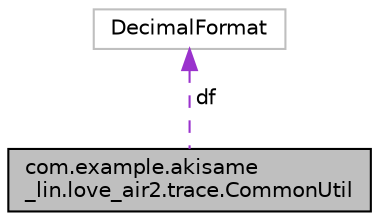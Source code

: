digraph "com.example.akisame_lin.love_air2.trace.CommonUtil"
{
 // LATEX_PDF_SIZE
  edge [fontname="Helvetica",fontsize="10",labelfontname="Helvetica",labelfontsize="10"];
  node [fontname="Helvetica",fontsize="10",shape=record];
  Node1 [label="com.example.akisame\l_lin.love_air2.trace.CommonUtil",height=0.2,width=0.4,color="black", fillcolor="grey75", style="filled", fontcolor="black",tooltip=" "];
  Node2 -> Node1 [dir="back",color="darkorchid3",fontsize="10",style="dashed",label=" df" ,fontname="Helvetica"];
  Node2 [label="DecimalFormat",height=0.2,width=0.4,color="grey75", fillcolor="white", style="filled",tooltip=" "];
}
